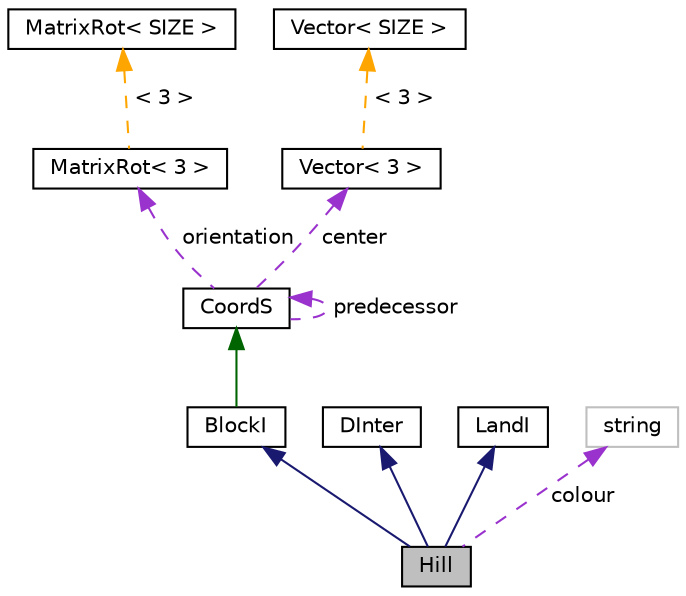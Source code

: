 digraph "Hill"
{
 // LATEX_PDF_SIZE
  edge [fontname="Helvetica",fontsize="10",labelfontname="Helvetica",labelfontsize="10"];
  node [fontname="Helvetica",fontsize="10",shape=record];
  Node1 [label="Hill",height=0.2,width=0.4,color="black", fillcolor="grey75", style="filled", fontcolor="black",tooltip="Modeluje pojęcie obiektu Hill - wzgorze będącego przeszkodą Tworzy obiekt złożony z losowej liczby wi..."];
  Node2 -> Node1 [dir="back",color="midnightblue",fontsize="10",style="solid",fontname="Helvetica"];
  Node2 [label="BlockI",height=0.2,width=0.4,color="black", fillcolor="white", style="filled",URL="$class_block_i.html",tooltip="Modeluje pojęcie klasy BlockI."];
  Node3 -> Node2 [dir="back",color="darkgreen",fontsize="10",style="solid",fontname="Helvetica"];
  Node3 [label="CoordS",height=0.2,width=0.4,color="black", fillcolor="white", style="filled",URL="$class_coord_s.html",tooltip="Modeluje pojęcie klasy CoordS."];
  Node4 -> Node3 [dir="back",color="darkorchid3",fontsize="10",style="dashed",label=" orientation" ,fontname="Helvetica"];
  Node4 [label="MatrixRot\< 3 \>",height=0.2,width=0.4,color="black", fillcolor="white", style="filled",URL="$class_matrix_rot.html",tooltip=" "];
  Node5 -> Node4 [dir="back",color="orange",fontsize="10",style="dashed",label=" \< 3 \>" ,fontname="Helvetica"];
  Node5 [label="MatrixRot\< SIZE \>",height=0.2,width=0.4,color="black", fillcolor="white", style="filled",URL="$class_matrix_rot.html",tooltip="Modeluje pojęcie macierzy rotacji."];
  Node6 -> Node3 [dir="back",color="darkorchid3",fontsize="10",style="dashed",label=" center" ,fontname="Helvetica"];
  Node6 [label="Vector\< 3 \>",height=0.2,width=0.4,color="black", fillcolor="white", style="filled",URL="$class_vector.html",tooltip=" "];
  Node7 -> Node6 [dir="back",color="orange",fontsize="10",style="dashed",label=" \< 3 \>" ,fontname="Helvetica"];
  Node7 [label="Vector\< SIZE \>",height=0.2,width=0.4,color="black", fillcolor="white", style="filled",URL="$class_vector.html",tooltip="Modeluje pojęcie Wektora/Punktu w przestrzeni n-wymiarowej."];
  Node3 -> Node3 [dir="back",color="darkorchid3",fontsize="10",style="dashed",label=" predecessor" ,fontname="Helvetica"];
  Node8 -> Node1 [dir="back",color="midnightblue",fontsize="10",style="solid",fontname="Helvetica"];
  Node8 [label="DInter",height=0.2,width=0.4,color="black", fillcolor="white", style="filled",URL="$class_d_inter.html",tooltip="Modeluje pojęcie klasy DInter."];
  Node9 -> Node1 [dir="back",color="midnightblue",fontsize="10",style="solid",fontname="Helvetica"];
  Node9 [label="LandI",height=0.2,width=0.4,color="black", fillcolor="white", style="filled",URL="$class_land_i.html",tooltip="Modeluje pojęcie klasy LandI."];
  Node10 -> Node1 [dir="back",color="darkorchid3",fontsize="10",style="dashed",label=" colour" ,fontname="Helvetica"];
  Node10 [label="string",height=0.2,width=0.4,color="grey75", fillcolor="white", style="filled",tooltip=" "];
}
